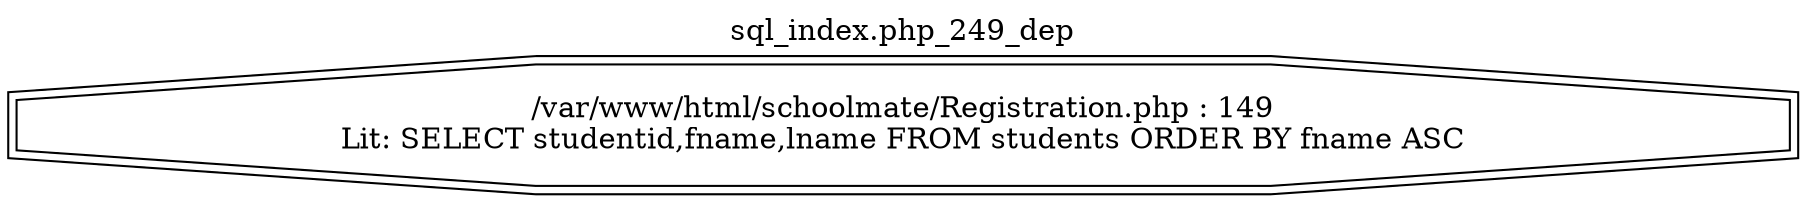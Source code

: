 digraph cfg {
  label="sql_index.php_249_dep";
  labelloc=t;
  n1 [shape=doubleoctagon, label="/var/www/html/schoolmate/Registration.php : 149\nLit: SELECT studentid,fname,lname FROM students ORDER BY fname ASC\n"];
}
